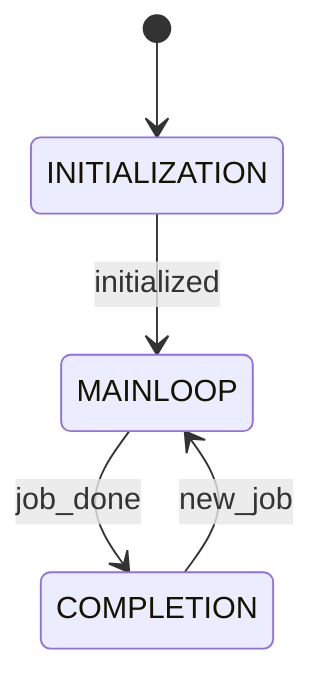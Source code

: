 stateDiagram-v2
    [*] --> INITIALIZATION

    %% INITIALIZATION (1 states)
    state INITIALIZATION

    %% MAIN LOOP (2 states)
    state MAINLOOP

    %% COMPLETION (1 states)
    state COMPLETION

    %% Transitions between composites
    INITIALIZATION --> MAINLOOP : initialized
    MAINLOOP --> COMPLETION : job_done
    COMPLETION --> MAINLOOP : new_job
